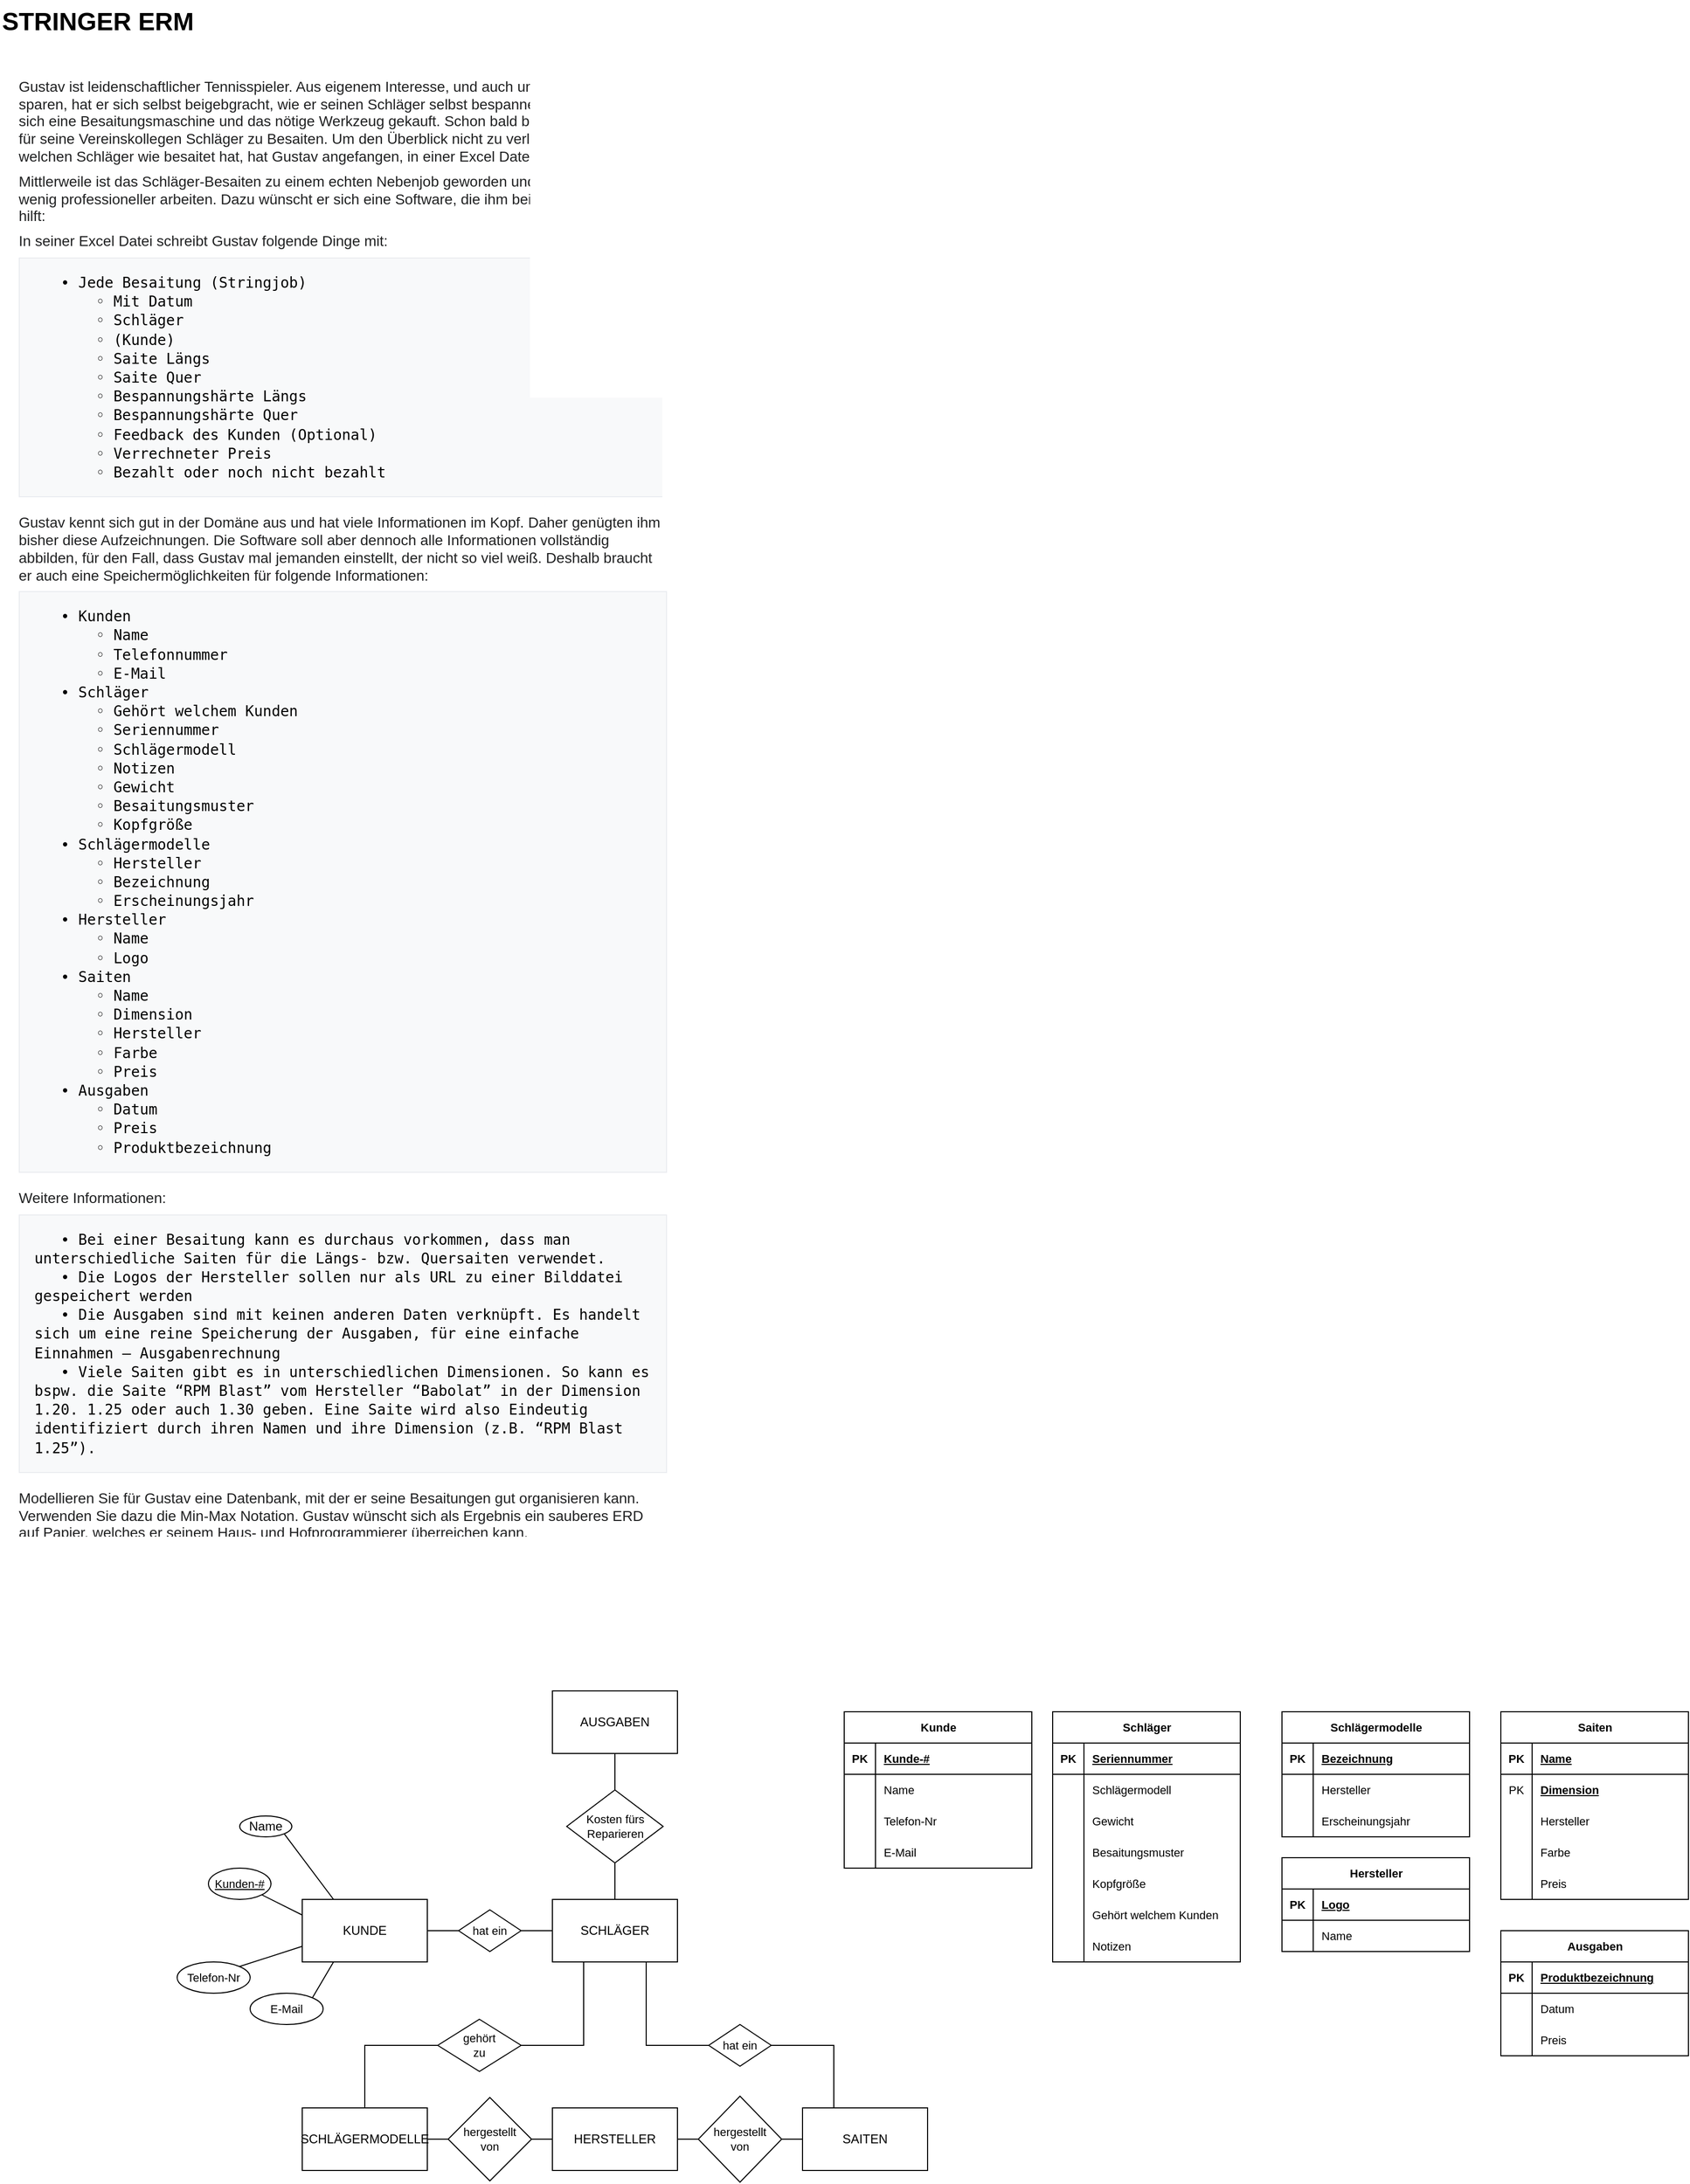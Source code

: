<mxfile version="24.7.7">
  <diagram name="Seite-1" id="ijZx68QLBWRRkLDmMVue">
    <mxGraphModel dx="3857" dy="2367" grid="1" gridSize="10" guides="1" tooltips="1" connect="1" arrows="1" fold="1" page="1" pageScale="1" pageWidth="1654" pageHeight="1169" math="0" shadow="0">
      <root>
        <mxCell id="0" />
        <mxCell id="1" parent="0" />
        <mxCell id="lBwvXXVm8K2uGfDEL1Nn-1" value="&lt;h1 style=&quot;margin-top: 0px;&quot;&gt;STRINGER ERM&lt;/h1&gt;&lt;div style=&quot;box-sizing: border-box; position: relative; flex: 1 1 auto; padding: 1rem; color: rgb(33, 37, 41); font-family: Nunito, sans-serif; font-size: 14.4px;&quot; class=&quot;modal-body&quot;&gt;&lt;div style=&quot;box-sizing: border-box; margin-bottom: 0px;&quot; class=&quot;card-text&quot;&gt;&lt;p style=&quot;box-sizing: border-box; margin: 0.5em 0px; color: rgb(32, 33, 34); font-family: sans-serif; font-size: 14px;&quot;&gt;Gustav ist leidenschaftlicher Tennisspieler. Aus eigenem Interesse, und auch um ein wenig Geld zu sparen, hat er sich selbst beigebgracht, wie er seinen Schläger selbst bespannen kann. Dazu hat er sich eine Besaitungsmaschine und das nötige Werkzeug gekauft. Schon bald begann Gustav auch für seine Vereinskollegen Schläger zu Besaiten. Um den Überblick nicht zu verlieren, wem er welchen Schläger wie besaitet hat, hat Gustav angefangen, in einer Excel Datei mitzuschreiben.&lt;/p&gt;&lt;p style=&quot;box-sizing: border-box; margin: 0.5em 0px; color: rgb(32, 33, 34); font-family: sans-serif; font-size: 14px;&quot;&gt;Mittlerweile ist das Schläger-Besaiten zu einem echten Nebenjob geworden und Gustav möchte ein wenig professioneller arbeiten. Dazu wünscht er sich eine Software, die ihm bei der Organisation hilft:&lt;/p&gt;&lt;p style=&quot;box-sizing: border-box; margin: 0.5em 0px; color: rgb(32, 33, 34); font-family: sans-serif; font-size: 14px;&quot;&gt;In seiner Excel Datei schreibt Gustav folgende Dinge mit:&lt;/p&gt;&lt;pre style=&quot;box-sizing: border-box; font-family: monospace, monospace; font-size: 14px; direction: ltr; unicode-bidi: bidi-override; margin-top: 0px; margin-bottom: 1rem; overflow: hidden auto; line-height: 1.3; background-color: rgb(248, 249, 250); color: rgb(0, 0, 0); border: 1px solid rgb(234, 236, 240); padding: 1em; text-wrap: wrap; overflow-wrap: break-word;&quot;&gt;   • Jede Besaitung (Stringjob)&lt;br&gt;       ◦ Mit Datum&lt;br&gt;       ◦ Schläger&lt;br&gt;       ◦ (Kunde)&lt;br&gt;       ◦ Saite Längs&lt;br&gt;       ◦ Saite Quer&lt;br&gt;       ◦ Bespannungshärte Längs&lt;br&gt;       ◦ Bespannungshärte Quer&lt;br&gt;       ◦ Feedback des Kunden (Optional)&lt;br&gt;       ◦ Verrechneter Preis&lt;br&gt;       ◦ Bezahlt oder noch nicht bezahlt&lt;br&gt;&lt;/pre&gt;&lt;p style=&quot;box-sizing: border-box; margin: 0.5em 0px; color: rgb(32, 33, 34); font-family: sans-serif; font-size: 14px;&quot;&gt;Gustav kennt sich gut in der Domäne aus und hat viele Informationen im Kopf. Daher genügten ihm bisher diese Aufzeichnungen. Die Software soll aber dennoch alle Informationen vollständig abbilden, für den Fall, dass Gustav mal jemanden einstellt, der nicht so viel weiß. Deshalb braucht er auch eine Speichermöglichkeiten für folgende Informationen:&lt;/p&gt;&lt;pre style=&quot;box-sizing: border-box; font-family: monospace, monospace; font-size: 14px; direction: ltr; unicode-bidi: bidi-override; margin-top: 0px; margin-bottom: 1rem; overflow: hidden auto; line-height: 1.3; background-color: rgb(248, 249, 250); color: rgb(0, 0, 0); border: 1px solid rgb(234, 236, 240); padding: 1em; text-wrap: wrap; overflow-wrap: break-word;&quot;&gt;   • Kunden&lt;br&gt;       ◦ Name&lt;br&gt;       ◦ Telefonnummer&lt;br&gt;       ◦ E-Mail&lt;br&gt;   • Schläger&lt;br&gt;       ◦ Gehört welchem Kunden&lt;br&gt;       ◦ Seriennummer&lt;br&gt;       ◦ Schlägermodell&lt;br&gt;       ◦ Notizen&lt;br&gt;       ◦ Gewicht&lt;br&gt;       ◦ Besaitungsmuster&lt;br&gt;       ◦ Kopfgröße&lt;br&gt;   • Schlägermodelle&lt;br&gt;       ◦ Hersteller&lt;br&gt;       ◦ Bezeichnung&lt;br&gt;       ◦ Erscheinungsjahr&lt;br&gt;   • Hersteller&lt;br&gt;       ◦ Name&lt;br&gt;       ◦ Logo&lt;br&gt;   • Saiten&lt;br&gt;       ◦ Name&lt;br&gt;       ◦ Dimension&lt;br&gt;       ◦ Hersteller&lt;br&gt;       ◦ Farbe&lt;br&gt;       ◦ Preis&lt;br&gt;   • Ausgaben&lt;br&gt;       ◦ Datum&lt;br&gt;       ◦ Preis&lt;br&gt;       ◦ Produktbezeichnung&lt;br&gt;&lt;/pre&gt;&lt;p style=&quot;box-sizing: border-box; margin: 0.5em 0px; color: rgb(32, 33, 34); font-family: sans-serif; font-size: 14px;&quot;&gt;Weitere Informationen:&lt;/p&gt;&lt;pre style=&quot;box-sizing: border-box; font-family: monospace, monospace; font-size: 14px; direction: ltr; unicode-bidi: bidi-override; margin-top: 0px; margin-bottom: 1rem; overflow: hidden auto; line-height: 1.3; background-color: rgb(248, 249, 250); color: rgb(0, 0, 0); border: 1px solid rgb(234, 236, 240); padding: 1em; text-wrap: wrap; overflow-wrap: break-word;&quot;&gt;   • Bei einer Besaitung kann es durchaus vorkommen, dass man unterschiedliche Saiten für die Längs- bzw. Quersaiten verwendet. &lt;br&gt;   • Die Logos der Hersteller sollen nur als URL zu einer Bilddatei gespeichert werden&lt;br&gt;   • Die Ausgaben sind mit keinen anderen Daten verknüpft. Es handelt sich um eine reine Speicherung der Ausgaben, für eine einfache Einnahmen – Ausgabenrechnung&lt;br&gt;   • Viele Saiten gibt es in unterschiedlichen Dimensionen. So kann es bspw. die Saite “RPM Blast” vom Hersteller “Babolat” in der Dimension 1.20. 1.25 oder auch 1.30 geben. Eine Saite wird also Eindeutig identifiziert durch ihren Namen und ihre Dimension (z.B. “RPM Blast 1.25”).&lt;br&gt;&lt;/pre&gt;&lt;p style=&quot;box-sizing: border-box; margin: 0.5em 0px; color: rgb(32, 33, 34); font-family: sans-serif; font-size: 14px;&quot;&gt;Modellieren Sie für Gustav eine Datenbank, mit der er seine Besaitungen gut organisieren kann. Verwenden Sie dazu die Min-Max Notation. Gustav wünscht sich als Ergebnis ein sauberes ERD auf Papier, welches er seinem Haus- und Hofprogrammierer überreichen kann.&lt;/p&gt;&lt;/div&gt;&lt;/div&gt;" style="text;html=1;whiteSpace=wrap;overflow=hidden;rounded=0;" vertex="1" parent="1">
          <mxGeometry x="-1650" y="-302" width="656" height="1471" as="geometry" />
        </mxCell>
        <mxCell id="lBwvXXVm8K2uGfDEL1Nn-17" style="edgeStyle=none;shape=connector;rounded=0;orthogonalLoop=1;jettySize=auto;html=1;exitX=1;exitY=0.5;exitDx=0;exitDy=0;entryX=0;entryY=0.5;entryDx=0;entryDy=0;strokeColor=default;align=center;verticalAlign=middle;fontFamily=Helvetica;fontSize=11;fontColor=default;labelBackgroundColor=default;endArrow=none;" edge="1" parent="1" source="lBwvXXVm8K2uGfDEL1Nn-2" target="lBwvXXVm8K2uGfDEL1Nn-16">
          <mxGeometry relative="1" as="geometry">
            <mxPoint x="-1230" y="1550" as="targetPoint" />
          </mxGeometry>
        </mxCell>
        <mxCell id="lBwvXXVm8K2uGfDEL1Nn-2" value="KUNDE" style="rounded=0;whiteSpace=wrap;html=1;" vertex="1" parent="1">
          <mxGeometry x="-1360" y="1520" width="120" height="60" as="geometry" />
        </mxCell>
        <mxCell id="lBwvXXVm8K2uGfDEL1Nn-29" style="edgeStyle=none;shape=connector;rounded=0;orthogonalLoop=1;jettySize=auto;html=1;exitX=0.75;exitY=1;exitDx=0;exitDy=0;entryX=0;entryY=0.5;entryDx=0;entryDy=0;strokeColor=default;align=center;verticalAlign=middle;fontFamily=Helvetica;fontSize=11;fontColor=default;labelBackgroundColor=default;endArrow=none;" edge="1" parent="1" source="lBwvXXVm8K2uGfDEL1Nn-3" target="lBwvXXVm8K2uGfDEL1Nn-28">
          <mxGeometry relative="1" as="geometry">
            <Array as="points">
              <mxPoint x="-1030" y="1660" />
            </Array>
          </mxGeometry>
        </mxCell>
        <mxCell id="lBwvXXVm8K2uGfDEL1Nn-3" value="SCHLÄGER" style="rounded=0;whiteSpace=wrap;html=1;" vertex="1" parent="1">
          <mxGeometry x="-1120" y="1520" width="120" height="60" as="geometry" />
        </mxCell>
        <mxCell id="lBwvXXVm8K2uGfDEL1Nn-4" value="SCHLÄGERMODELLE" style="rounded=0;whiteSpace=wrap;html=1;" vertex="1" parent="1">
          <mxGeometry x="-1360" y="1720" width="120" height="60" as="geometry" />
        </mxCell>
        <mxCell id="lBwvXXVm8K2uGfDEL1Nn-5" value="HERSTELLER" style="rounded=0;whiteSpace=wrap;html=1;" vertex="1" parent="1">
          <mxGeometry x="-1120" y="1720" width="120" height="60" as="geometry" />
        </mxCell>
        <mxCell id="lBwvXXVm8K2uGfDEL1Nn-6" value="SAITEN" style="rounded=0;whiteSpace=wrap;html=1;" vertex="1" parent="1">
          <mxGeometry x="-880" y="1720" width="120" height="60" as="geometry" />
        </mxCell>
        <mxCell id="lBwvXXVm8K2uGfDEL1Nn-7" value="AUSGABEN" style="rounded=0;whiteSpace=wrap;html=1;" vertex="1" parent="1">
          <mxGeometry x="-1120" y="1320" width="120" height="60" as="geometry" />
        </mxCell>
        <mxCell id="lBwvXXVm8K2uGfDEL1Nn-8" value="Name" style="ellipse;whiteSpace=wrap;html=1;" vertex="1" parent="1">
          <mxGeometry x="-1420" y="1440" width="50" height="20" as="geometry" />
        </mxCell>
        <mxCell id="lBwvXXVm8K2uGfDEL1Nn-9" value="" style="endArrow=none;html=1;rounded=0;entryX=1;entryY=1;entryDx=0;entryDy=0;exitX=0.25;exitY=0;exitDx=0;exitDy=0;" edge="1" parent="1" source="lBwvXXVm8K2uGfDEL1Nn-2" target="lBwvXXVm8K2uGfDEL1Nn-8">
          <mxGeometry width="50" height="50" relative="1" as="geometry">
            <mxPoint x="-1490" y="1590" as="sourcePoint" />
            <mxPoint x="-1440" y="1540" as="targetPoint" />
          </mxGeometry>
        </mxCell>
        <mxCell id="lBwvXXVm8K2uGfDEL1Nn-11" style="edgeStyle=none;shape=connector;rounded=0;orthogonalLoop=1;jettySize=auto;html=1;exitX=1;exitY=1;exitDx=0;exitDy=0;entryX=0;entryY=0.25;entryDx=0;entryDy=0;strokeColor=default;align=center;verticalAlign=middle;fontFamily=Helvetica;fontSize=11;fontColor=default;labelBackgroundColor=default;endArrow=none;" edge="1" parent="1" source="lBwvXXVm8K2uGfDEL1Nn-10" target="lBwvXXVm8K2uGfDEL1Nn-2">
          <mxGeometry relative="1" as="geometry" />
        </mxCell>
        <mxCell id="lBwvXXVm8K2uGfDEL1Nn-10" value="&lt;u&gt;Kunden-#&lt;/u&gt;" style="ellipse;whiteSpace=wrap;html=1;fontFamily=Helvetica;fontSize=11;fontColor=default;labelBackgroundColor=default;" vertex="1" parent="1">
          <mxGeometry x="-1450" y="1490" width="60" height="30" as="geometry" />
        </mxCell>
        <mxCell id="lBwvXXVm8K2uGfDEL1Nn-13" style="edgeStyle=none;shape=connector;rounded=0;orthogonalLoop=1;jettySize=auto;html=1;exitX=1;exitY=0;exitDx=0;exitDy=0;entryX=0;entryY=0.75;entryDx=0;entryDy=0;strokeColor=default;align=center;verticalAlign=middle;fontFamily=Helvetica;fontSize=11;fontColor=default;labelBackgroundColor=default;endArrow=none;" edge="1" parent="1" source="lBwvXXVm8K2uGfDEL1Nn-12" target="lBwvXXVm8K2uGfDEL1Nn-2">
          <mxGeometry relative="1" as="geometry" />
        </mxCell>
        <mxCell id="lBwvXXVm8K2uGfDEL1Nn-12" value="Telefon-Nr" style="ellipse;whiteSpace=wrap;html=1;strokeColor=default;align=center;verticalAlign=middle;fontFamily=Helvetica;fontSize=11;fontColor=default;labelBackgroundColor=default;fillColor=default;" vertex="1" parent="1">
          <mxGeometry x="-1480" y="1580" width="70" height="30" as="geometry" />
        </mxCell>
        <mxCell id="lBwvXXVm8K2uGfDEL1Nn-15" style="edgeStyle=none;shape=connector;rounded=0;orthogonalLoop=1;jettySize=auto;html=1;exitX=1;exitY=0;exitDx=0;exitDy=0;entryX=0.25;entryY=1;entryDx=0;entryDy=0;strokeColor=default;align=center;verticalAlign=middle;fontFamily=Helvetica;fontSize=11;fontColor=default;labelBackgroundColor=default;endArrow=none;" edge="1" parent="1" source="lBwvXXVm8K2uGfDEL1Nn-14" target="lBwvXXVm8K2uGfDEL1Nn-2">
          <mxGeometry relative="1" as="geometry" />
        </mxCell>
        <mxCell id="lBwvXXVm8K2uGfDEL1Nn-14" value="E-Mail" style="ellipse;whiteSpace=wrap;html=1;strokeColor=default;align=center;verticalAlign=middle;fontFamily=Helvetica;fontSize=11;fontColor=default;labelBackgroundColor=default;fillColor=default;" vertex="1" parent="1">
          <mxGeometry x="-1410" y="1610" width="70" height="30" as="geometry" />
        </mxCell>
        <mxCell id="lBwvXXVm8K2uGfDEL1Nn-18" style="edgeStyle=none;shape=connector;rounded=0;orthogonalLoop=1;jettySize=auto;html=1;exitX=1;exitY=0.5;exitDx=0;exitDy=0;entryX=0;entryY=0.5;entryDx=0;entryDy=0;strokeColor=default;align=center;verticalAlign=middle;fontFamily=Helvetica;fontSize=11;fontColor=default;labelBackgroundColor=default;endArrow=none;" edge="1" parent="1" source="lBwvXXVm8K2uGfDEL1Nn-16" target="lBwvXXVm8K2uGfDEL1Nn-3">
          <mxGeometry relative="1" as="geometry">
            <mxPoint x="-1140" y="1550" as="targetPoint" />
          </mxGeometry>
        </mxCell>
        <mxCell id="lBwvXXVm8K2uGfDEL1Nn-16" value="hat ein" style="rhombus;whiteSpace=wrap;html=1;strokeColor=default;align=center;verticalAlign=middle;fontFamily=Helvetica;fontSize=11;fontColor=default;labelBackgroundColor=default;fillColor=default;" vertex="1" parent="1">
          <mxGeometry x="-1210" y="1530" width="60" height="40" as="geometry" />
        </mxCell>
        <mxCell id="lBwvXXVm8K2uGfDEL1Nn-20" style="edgeStyle=none;shape=connector;rounded=0;orthogonalLoop=1;jettySize=auto;html=1;exitX=0;exitY=0.5;exitDx=0;exitDy=0;entryX=0.5;entryY=0;entryDx=0;entryDy=0;strokeColor=default;align=center;verticalAlign=middle;fontFamily=Helvetica;fontSize=11;fontColor=default;labelBackgroundColor=default;endArrow=none;" edge="1" parent="1" source="lBwvXXVm8K2uGfDEL1Nn-19" target="lBwvXXVm8K2uGfDEL1Nn-4">
          <mxGeometry relative="1" as="geometry">
            <mxPoint x="-1230" y="1680" as="sourcePoint" />
            <Array as="points">
              <mxPoint x="-1300" y="1660" />
            </Array>
          </mxGeometry>
        </mxCell>
        <mxCell id="lBwvXXVm8K2uGfDEL1Nn-27" style="edgeStyle=none;shape=connector;rounded=0;orthogonalLoop=1;jettySize=auto;html=1;exitX=1;exitY=0.5;exitDx=0;exitDy=0;entryX=0.25;entryY=1;entryDx=0;entryDy=0;strokeColor=default;align=center;verticalAlign=middle;fontFamily=Helvetica;fontSize=11;fontColor=default;labelBackgroundColor=default;endArrow=none;" edge="1" parent="1" source="lBwvXXVm8K2uGfDEL1Nn-19" target="lBwvXXVm8K2uGfDEL1Nn-3">
          <mxGeometry relative="1" as="geometry">
            <mxPoint x="-1110" y="1580" as="targetPoint" />
            <Array as="points">
              <mxPoint x="-1090" y="1660" />
            </Array>
          </mxGeometry>
        </mxCell>
        <mxCell id="lBwvXXVm8K2uGfDEL1Nn-19" value="gehört&lt;br&gt;zu" style="rhombus;whiteSpace=wrap;html=1;strokeColor=default;align=center;verticalAlign=middle;fontFamily=Helvetica;fontSize=11;fontColor=default;labelBackgroundColor=default;fillColor=default;" vertex="1" parent="1">
          <mxGeometry x="-1230" y="1635" width="80" height="50" as="geometry" />
        </mxCell>
        <mxCell id="lBwvXXVm8K2uGfDEL1Nn-22" style="edgeStyle=none;shape=connector;rounded=0;orthogonalLoop=1;jettySize=auto;html=1;exitX=1;exitY=0.5;exitDx=0;exitDy=0;entryX=0;entryY=0.5;entryDx=0;entryDy=0;strokeColor=default;align=center;verticalAlign=middle;fontFamily=Helvetica;fontSize=11;fontColor=default;labelBackgroundColor=default;endArrow=none;" edge="1" parent="1" source="lBwvXXVm8K2uGfDEL1Nn-21">
          <mxGeometry relative="1" as="geometry">
            <mxPoint x="-1140" y="1750" as="targetPoint" />
          </mxGeometry>
        </mxCell>
        <mxCell id="lBwvXXVm8K2uGfDEL1Nn-23" style="edgeStyle=none;shape=connector;rounded=0;orthogonalLoop=1;jettySize=auto;html=1;exitX=0;exitY=0.5;exitDx=0;exitDy=0;entryX=1;entryY=0.5;entryDx=0;entryDy=0;strokeColor=default;align=center;verticalAlign=middle;fontFamily=Helvetica;fontSize=11;fontColor=default;labelBackgroundColor=default;endArrow=none;" edge="1" parent="1" target="lBwvXXVm8K2uGfDEL1Nn-4">
          <mxGeometry relative="1" as="geometry">
            <mxPoint x="-1230" y="1750" as="sourcePoint" />
          </mxGeometry>
        </mxCell>
        <mxCell id="lBwvXXVm8K2uGfDEL1Nn-136" value="" style="edgeStyle=none;shape=connector;rounded=0;orthogonalLoop=1;jettySize=auto;html=1;strokeColor=default;align=center;verticalAlign=middle;fontFamily=Helvetica;fontSize=11;fontColor=default;labelBackgroundColor=default;endArrow=none;" edge="1" parent="1" source="lBwvXXVm8K2uGfDEL1Nn-21" target="lBwvXXVm8K2uGfDEL1Nn-4">
          <mxGeometry relative="1" as="geometry" />
        </mxCell>
        <mxCell id="lBwvXXVm8K2uGfDEL1Nn-137" value="" style="edgeStyle=none;shape=connector;rounded=0;orthogonalLoop=1;jettySize=auto;html=1;strokeColor=default;align=center;verticalAlign=middle;fontFamily=Helvetica;fontSize=11;fontColor=default;labelBackgroundColor=default;endArrow=none;" edge="1" parent="1" source="lBwvXXVm8K2uGfDEL1Nn-21" target="lBwvXXVm8K2uGfDEL1Nn-5">
          <mxGeometry relative="1" as="geometry" />
        </mxCell>
        <mxCell id="lBwvXXVm8K2uGfDEL1Nn-21" value="hergestellt&lt;br&gt;von" style="rhombus;whiteSpace=wrap;html=1;strokeColor=default;align=center;verticalAlign=middle;fontFamily=Helvetica;fontSize=11;fontColor=default;labelBackgroundColor=default;fillColor=default;" vertex="1" parent="1">
          <mxGeometry x="-1220" y="1710" width="80" height="80" as="geometry" />
        </mxCell>
        <mxCell id="lBwvXXVm8K2uGfDEL1Nn-25" style="edgeStyle=none;shape=connector;rounded=0;orthogonalLoop=1;jettySize=auto;html=1;exitX=1;exitY=0.5;exitDx=0;exitDy=0;entryX=0;entryY=0.5;entryDx=0;entryDy=0;strokeColor=default;align=center;verticalAlign=middle;fontFamily=Helvetica;fontSize=11;fontColor=default;labelBackgroundColor=default;endArrow=none;" edge="1" parent="1" source="lBwvXXVm8K2uGfDEL1Nn-24" target="lBwvXXVm8K2uGfDEL1Nn-6">
          <mxGeometry relative="1" as="geometry" />
        </mxCell>
        <mxCell id="lBwvXXVm8K2uGfDEL1Nn-26" style="edgeStyle=none;shape=connector;rounded=0;orthogonalLoop=1;jettySize=auto;html=1;exitX=0;exitY=0.5;exitDx=0;exitDy=0;entryX=1;entryY=0.5;entryDx=0;entryDy=0;strokeColor=default;align=center;verticalAlign=middle;fontFamily=Helvetica;fontSize=11;fontColor=default;labelBackgroundColor=default;endArrow=none;" edge="1" parent="1" source="lBwvXXVm8K2uGfDEL1Nn-24" target="lBwvXXVm8K2uGfDEL1Nn-5">
          <mxGeometry relative="1" as="geometry" />
        </mxCell>
        <mxCell id="lBwvXXVm8K2uGfDEL1Nn-24" value="hergestellt&lt;br&gt;von" style="rhombus;whiteSpace=wrap;html=1;strokeColor=default;align=center;verticalAlign=middle;fontFamily=Helvetica;fontSize=11;fontColor=default;labelBackgroundColor=default;fillColor=default;" vertex="1" parent="1">
          <mxGeometry x="-980" y="1708.75" width="80" height="82.5" as="geometry" />
        </mxCell>
        <mxCell id="lBwvXXVm8K2uGfDEL1Nn-30" style="edgeStyle=none;shape=connector;rounded=0;orthogonalLoop=1;jettySize=auto;html=1;exitX=1;exitY=0.5;exitDx=0;exitDy=0;entryX=0.25;entryY=0;entryDx=0;entryDy=0;strokeColor=default;align=center;verticalAlign=middle;fontFamily=Helvetica;fontSize=11;fontColor=default;labelBackgroundColor=default;endArrow=none;" edge="1" parent="1" source="lBwvXXVm8K2uGfDEL1Nn-28" target="lBwvXXVm8K2uGfDEL1Nn-6">
          <mxGeometry relative="1" as="geometry">
            <Array as="points">
              <mxPoint x="-850" y="1660" />
            </Array>
          </mxGeometry>
        </mxCell>
        <mxCell id="lBwvXXVm8K2uGfDEL1Nn-28" value="hat ein" style="rhombus;whiteSpace=wrap;html=1;strokeColor=default;align=center;verticalAlign=middle;fontFamily=Helvetica;fontSize=11;fontColor=default;labelBackgroundColor=default;fillColor=default;" vertex="1" parent="1">
          <mxGeometry x="-970" y="1640" width="60" height="40" as="geometry" />
        </mxCell>
        <mxCell id="lBwvXXVm8K2uGfDEL1Nn-32" style="edgeStyle=none;shape=connector;rounded=0;orthogonalLoop=1;jettySize=auto;html=1;exitX=0.5;exitY=0;exitDx=0;exitDy=0;entryX=0.5;entryY=1;entryDx=0;entryDy=0;strokeColor=default;align=center;verticalAlign=middle;fontFamily=Helvetica;fontSize=11;fontColor=default;labelBackgroundColor=default;endArrow=none;" edge="1" parent="1" source="lBwvXXVm8K2uGfDEL1Nn-31" target="lBwvXXVm8K2uGfDEL1Nn-7">
          <mxGeometry relative="1" as="geometry" />
        </mxCell>
        <mxCell id="lBwvXXVm8K2uGfDEL1Nn-33" style="edgeStyle=none;shape=connector;rounded=0;orthogonalLoop=1;jettySize=auto;html=1;exitX=0.5;exitY=1;exitDx=0;exitDy=0;entryX=0.5;entryY=0;entryDx=0;entryDy=0;strokeColor=default;align=center;verticalAlign=middle;fontFamily=Helvetica;fontSize=11;fontColor=default;labelBackgroundColor=default;endArrow=none;" edge="1" parent="1" source="lBwvXXVm8K2uGfDEL1Nn-31" target="lBwvXXVm8K2uGfDEL1Nn-3">
          <mxGeometry relative="1" as="geometry" />
        </mxCell>
        <mxCell id="lBwvXXVm8K2uGfDEL1Nn-31" value="Kosten fürs&lt;br&gt;Reparieren" style="rhombus;whiteSpace=wrap;html=1;strokeColor=default;align=center;verticalAlign=middle;fontFamily=Helvetica;fontSize=11;fontColor=default;labelBackgroundColor=default;fillColor=default;" vertex="1" parent="1">
          <mxGeometry x="-1106.25" y="1415" width="92.5" height="70" as="geometry" />
        </mxCell>
        <mxCell id="lBwvXXVm8K2uGfDEL1Nn-34" value="Kunde" style="shape=table;startSize=30;container=1;collapsible=1;childLayout=tableLayout;fixedRows=1;rowLines=0;fontStyle=1;align=center;resizeLast=1;html=1;strokeColor=default;verticalAlign=middle;fontFamily=Helvetica;fontSize=11;fontColor=default;labelBackgroundColor=default;fillColor=default;" vertex="1" parent="1">
          <mxGeometry x="-840" y="1340" width="180" height="150" as="geometry" />
        </mxCell>
        <mxCell id="lBwvXXVm8K2uGfDEL1Nn-35" value="" style="shape=tableRow;horizontal=0;startSize=0;swimlaneHead=0;swimlaneBody=0;fillColor=none;collapsible=0;dropTarget=0;points=[[0,0.5],[1,0.5]];portConstraint=eastwest;top=0;left=0;right=0;bottom=1;strokeColor=default;align=center;verticalAlign=middle;fontFamily=Helvetica;fontSize=11;fontColor=default;labelBackgroundColor=default;" vertex="1" parent="lBwvXXVm8K2uGfDEL1Nn-34">
          <mxGeometry y="30" width="180" height="30" as="geometry" />
        </mxCell>
        <mxCell id="lBwvXXVm8K2uGfDEL1Nn-36" value="PK" style="shape=partialRectangle;connectable=0;fillColor=none;top=0;left=0;bottom=0;right=0;fontStyle=1;overflow=hidden;whiteSpace=wrap;html=1;strokeColor=default;align=center;verticalAlign=middle;fontFamily=Helvetica;fontSize=11;fontColor=default;labelBackgroundColor=default;" vertex="1" parent="lBwvXXVm8K2uGfDEL1Nn-35">
          <mxGeometry width="30" height="30" as="geometry">
            <mxRectangle width="30" height="30" as="alternateBounds" />
          </mxGeometry>
        </mxCell>
        <mxCell id="lBwvXXVm8K2uGfDEL1Nn-37" value="Kunde-#" style="shape=partialRectangle;connectable=0;fillColor=none;top=0;left=0;bottom=0;right=0;align=left;spacingLeft=6;fontStyle=5;overflow=hidden;whiteSpace=wrap;html=1;strokeColor=default;verticalAlign=middle;fontFamily=Helvetica;fontSize=11;fontColor=default;labelBackgroundColor=default;" vertex="1" parent="lBwvXXVm8K2uGfDEL1Nn-35">
          <mxGeometry x="30" width="150" height="30" as="geometry">
            <mxRectangle width="150" height="30" as="alternateBounds" />
          </mxGeometry>
        </mxCell>
        <mxCell id="lBwvXXVm8K2uGfDEL1Nn-38" value="" style="shape=tableRow;horizontal=0;startSize=0;swimlaneHead=0;swimlaneBody=0;fillColor=none;collapsible=0;dropTarget=0;points=[[0,0.5],[1,0.5]];portConstraint=eastwest;top=0;left=0;right=0;bottom=0;strokeColor=default;align=center;verticalAlign=middle;fontFamily=Helvetica;fontSize=11;fontColor=default;labelBackgroundColor=default;" vertex="1" parent="lBwvXXVm8K2uGfDEL1Nn-34">
          <mxGeometry y="60" width="180" height="30" as="geometry" />
        </mxCell>
        <mxCell id="lBwvXXVm8K2uGfDEL1Nn-39" value="" style="shape=partialRectangle;connectable=0;fillColor=none;top=0;left=0;bottom=0;right=0;editable=1;overflow=hidden;whiteSpace=wrap;html=1;strokeColor=default;align=center;verticalAlign=middle;fontFamily=Helvetica;fontSize=11;fontColor=default;labelBackgroundColor=default;" vertex="1" parent="lBwvXXVm8K2uGfDEL1Nn-38">
          <mxGeometry width="30" height="30" as="geometry">
            <mxRectangle width="30" height="30" as="alternateBounds" />
          </mxGeometry>
        </mxCell>
        <mxCell id="lBwvXXVm8K2uGfDEL1Nn-40" value="Name" style="shape=partialRectangle;connectable=0;fillColor=none;top=0;left=0;bottom=0;right=0;align=left;spacingLeft=6;overflow=hidden;whiteSpace=wrap;html=1;strokeColor=default;verticalAlign=middle;fontFamily=Helvetica;fontSize=11;fontColor=default;labelBackgroundColor=default;" vertex="1" parent="lBwvXXVm8K2uGfDEL1Nn-38">
          <mxGeometry x="30" width="150" height="30" as="geometry">
            <mxRectangle width="150" height="30" as="alternateBounds" />
          </mxGeometry>
        </mxCell>
        <mxCell id="lBwvXXVm8K2uGfDEL1Nn-41" value="" style="shape=tableRow;horizontal=0;startSize=0;swimlaneHead=0;swimlaneBody=0;fillColor=none;collapsible=0;dropTarget=0;points=[[0,0.5],[1,0.5]];portConstraint=eastwest;top=0;left=0;right=0;bottom=0;strokeColor=default;align=center;verticalAlign=middle;fontFamily=Helvetica;fontSize=11;fontColor=default;labelBackgroundColor=default;" vertex="1" parent="lBwvXXVm8K2uGfDEL1Nn-34">
          <mxGeometry y="90" width="180" height="30" as="geometry" />
        </mxCell>
        <mxCell id="lBwvXXVm8K2uGfDEL1Nn-42" value="" style="shape=partialRectangle;connectable=0;fillColor=none;top=0;left=0;bottom=0;right=0;editable=1;overflow=hidden;whiteSpace=wrap;html=1;strokeColor=default;align=center;verticalAlign=middle;fontFamily=Helvetica;fontSize=11;fontColor=default;labelBackgroundColor=default;" vertex="1" parent="lBwvXXVm8K2uGfDEL1Nn-41">
          <mxGeometry width="30" height="30" as="geometry">
            <mxRectangle width="30" height="30" as="alternateBounds" />
          </mxGeometry>
        </mxCell>
        <mxCell id="lBwvXXVm8K2uGfDEL1Nn-43" value="Telefon-Nr" style="shape=partialRectangle;connectable=0;fillColor=none;top=0;left=0;bottom=0;right=0;align=left;spacingLeft=6;overflow=hidden;whiteSpace=wrap;html=1;strokeColor=default;verticalAlign=middle;fontFamily=Helvetica;fontSize=11;fontColor=default;labelBackgroundColor=default;" vertex="1" parent="lBwvXXVm8K2uGfDEL1Nn-41">
          <mxGeometry x="30" width="150" height="30" as="geometry">
            <mxRectangle width="150" height="30" as="alternateBounds" />
          </mxGeometry>
        </mxCell>
        <mxCell id="lBwvXXVm8K2uGfDEL1Nn-44" value="" style="shape=tableRow;horizontal=0;startSize=0;swimlaneHead=0;swimlaneBody=0;fillColor=none;collapsible=0;dropTarget=0;points=[[0,0.5],[1,0.5]];portConstraint=eastwest;top=0;left=0;right=0;bottom=0;strokeColor=default;align=center;verticalAlign=middle;fontFamily=Helvetica;fontSize=11;fontColor=default;labelBackgroundColor=default;" vertex="1" parent="lBwvXXVm8K2uGfDEL1Nn-34">
          <mxGeometry y="120" width="180" height="30" as="geometry" />
        </mxCell>
        <mxCell id="lBwvXXVm8K2uGfDEL1Nn-45" value="" style="shape=partialRectangle;connectable=0;fillColor=none;top=0;left=0;bottom=0;right=0;editable=1;overflow=hidden;whiteSpace=wrap;html=1;strokeColor=default;align=center;verticalAlign=middle;fontFamily=Helvetica;fontSize=11;fontColor=default;labelBackgroundColor=default;" vertex="1" parent="lBwvXXVm8K2uGfDEL1Nn-44">
          <mxGeometry width="30" height="30" as="geometry">
            <mxRectangle width="30" height="30" as="alternateBounds" />
          </mxGeometry>
        </mxCell>
        <mxCell id="lBwvXXVm8K2uGfDEL1Nn-46" value="E-Mail" style="shape=partialRectangle;connectable=0;fillColor=none;top=0;left=0;bottom=0;right=0;align=left;spacingLeft=6;overflow=hidden;whiteSpace=wrap;html=1;strokeColor=default;verticalAlign=middle;fontFamily=Helvetica;fontSize=11;fontColor=default;labelBackgroundColor=default;" vertex="1" parent="lBwvXXVm8K2uGfDEL1Nn-44">
          <mxGeometry x="30" width="150" height="30" as="geometry">
            <mxRectangle width="150" height="30" as="alternateBounds" />
          </mxGeometry>
        </mxCell>
        <mxCell id="lBwvXXVm8K2uGfDEL1Nn-47" value="Schläger" style="shape=table;startSize=30;container=1;collapsible=1;childLayout=tableLayout;fixedRows=1;rowLines=0;fontStyle=1;align=center;resizeLast=1;html=1;strokeColor=default;verticalAlign=middle;fontFamily=Helvetica;fontSize=11;fontColor=default;labelBackgroundColor=default;fillColor=default;" vertex="1" parent="1">
          <mxGeometry x="-640" y="1340" width="180" height="240" as="geometry" />
        </mxCell>
        <mxCell id="lBwvXXVm8K2uGfDEL1Nn-48" value="" style="shape=tableRow;horizontal=0;startSize=0;swimlaneHead=0;swimlaneBody=0;fillColor=none;collapsible=0;dropTarget=0;points=[[0,0.5],[1,0.5]];portConstraint=eastwest;top=0;left=0;right=0;bottom=1;strokeColor=default;align=center;verticalAlign=middle;fontFamily=Helvetica;fontSize=11;fontColor=default;labelBackgroundColor=default;" vertex="1" parent="lBwvXXVm8K2uGfDEL1Nn-47">
          <mxGeometry y="30" width="180" height="30" as="geometry" />
        </mxCell>
        <mxCell id="lBwvXXVm8K2uGfDEL1Nn-49" value="PK" style="shape=partialRectangle;connectable=0;fillColor=none;top=0;left=0;bottom=0;right=0;fontStyle=1;overflow=hidden;whiteSpace=wrap;html=1;strokeColor=default;align=center;verticalAlign=middle;fontFamily=Helvetica;fontSize=11;fontColor=default;labelBackgroundColor=default;" vertex="1" parent="lBwvXXVm8K2uGfDEL1Nn-48">
          <mxGeometry width="30" height="30" as="geometry">
            <mxRectangle width="30" height="30" as="alternateBounds" />
          </mxGeometry>
        </mxCell>
        <mxCell id="lBwvXXVm8K2uGfDEL1Nn-50" value="Seriennummer" style="shape=partialRectangle;connectable=0;fillColor=none;top=0;left=0;bottom=0;right=0;align=left;spacingLeft=6;fontStyle=5;overflow=hidden;whiteSpace=wrap;html=1;strokeColor=default;verticalAlign=middle;fontFamily=Helvetica;fontSize=11;fontColor=default;labelBackgroundColor=default;" vertex="1" parent="lBwvXXVm8K2uGfDEL1Nn-48">
          <mxGeometry x="30" width="150" height="30" as="geometry">
            <mxRectangle width="150" height="30" as="alternateBounds" />
          </mxGeometry>
        </mxCell>
        <mxCell id="lBwvXXVm8K2uGfDEL1Nn-51" value="" style="shape=tableRow;horizontal=0;startSize=0;swimlaneHead=0;swimlaneBody=0;fillColor=none;collapsible=0;dropTarget=0;points=[[0,0.5],[1,0.5]];portConstraint=eastwest;top=0;left=0;right=0;bottom=0;strokeColor=default;align=center;verticalAlign=middle;fontFamily=Helvetica;fontSize=11;fontColor=default;labelBackgroundColor=default;" vertex="1" parent="lBwvXXVm8K2uGfDEL1Nn-47">
          <mxGeometry y="60" width="180" height="30" as="geometry" />
        </mxCell>
        <mxCell id="lBwvXXVm8K2uGfDEL1Nn-52" value="" style="shape=partialRectangle;connectable=0;fillColor=none;top=0;left=0;bottom=0;right=0;editable=1;overflow=hidden;whiteSpace=wrap;html=1;strokeColor=default;align=center;verticalAlign=middle;fontFamily=Helvetica;fontSize=11;fontColor=default;labelBackgroundColor=default;" vertex="1" parent="lBwvXXVm8K2uGfDEL1Nn-51">
          <mxGeometry width="30" height="30" as="geometry">
            <mxRectangle width="30" height="30" as="alternateBounds" />
          </mxGeometry>
        </mxCell>
        <mxCell id="lBwvXXVm8K2uGfDEL1Nn-53" value="Schlägermodell" style="shape=partialRectangle;connectable=0;fillColor=none;top=0;left=0;bottom=0;right=0;align=left;spacingLeft=6;overflow=hidden;whiteSpace=wrap;html=1;strokeColor=default;verticalAlign=middle;fontFamily=Helvetica;fontSize=11;fontColor=default;labelBackgroundColor=default;" vertex="1" parent="lBwvXXVm8K2uGfDEL1Nn-51">
          <mxGeometry x="30" width="150" height="30" as="geometry">
            <mxRectangle width="150" height="30" as="alternateBounds" />
          </mxGeometry>
        </mxCell>
        <mxCell id="lBwvXXVm8K2uGfDEL1Nn-54" value="" style="shape=tableRow;horizontal=0;startSize=0;swimlaneHead=0;swimlaneBody=0;fillColor=none;collapsible=0;dropTarget=0;points=[[0,0.5],[1,0.5]];portConstraint=eastwest;top=0;left=0;right=0;bottom=0;strokeColor=default;align=center;verticalAlign=middle;fontFamily=Helvetica;fontSize=11;fontColor=default;labelBackgroundColor=default;" vertex="1" parent="lBwvXXVm8K2uGfDEL1Nn-47">
          <mxGeometry y="90" width="180" height="30" as="geometry" />
        </mxCell>
        <mxCell id="lBwvXXVm8K2uGfDEL1Nn-55" value="" style="shape=partialRectangle;connectable=0;fillColor=none;top=0;left=0;bottom=0;right=0;editable=1;overflow=hidden;whiteSpace=wrap;html=1;strokeColor=default;align=center;verticalAlign=middle;fontFamily=Helvetica;fontSize=11;fontColor=default;labelBackgroundColor=default;" vertex="1" parent="lBwvXXVm8K2uGfDEL1Nn-54">
          <mxGeometry width="30" height="30" as="geometry">
            <mxRectangle width="30" height="30" as="alternateBounds" />
          </mxGeometry>
        </mxCell>
        <mxCell id="lBwvXXVm8K2uGfDEL1Nn-56" value="Gewicht" style="shape=partialRectangle;connectable=0;fillColor=none;top=0;left=0;bottom=0;right=0;align=left;spacingLeft=6;overflow=hidden;whiteSpace=wrap;html=1;strokeColor=default;verticalAlign=middle;fontFamily=Helvetica;fontSize=11;fontColor=default;labelBackgroundColor=default;" vertex="1" parent="lBwvXXVm8K2uGfDEL1Nn-54">
          <mxGeometry x="30" width="150" height="30" as="geometry">
            <mxRectangle width="150" height="30" as="alternateBounds" />
          </mxGeometry>
        </mxCell>
        <mxCell id="lBwvXXVm8K2uGfDEL1Nn-57" value="" style="shape=tableRow;horizontal=0;startSize=0;swimlaneHead=0;swimlaneBody=0;fillColor=none;collapsible=0;dropTarget=0;points=[[0,0.5],[1,0.5]];portConstraint=eastwest;top=0;left=0;right=0;bottom=0;strokeColor=default;align=center;verticalAlign=middle;fontFamily=Helvetica;fontSize=11;fontColor=default;labelBackgroundColor=default;" vertex="1" parent="lBwvXXVm8K2uGfDEL1Nn-47">
          <mxGeometry y="120" width="180" height="30" as="geometry" />
        </mxCell>
        <mxCell id="lBwvXXVm8K2uGfDEL1Nn-58" value="" style="shape=partialRectangle;connectable=0;fillColor=none;top=0;left=0;bottom=0;right=0;editable=1;overflow=hidden;whiteSpace=wrap;html=1;strokeColor=default;align=center;verticalAlign=middle;fontFamily=Helvetica;fontSize=11;fontColor=default;labelBackgroundColor=default;" vertex="1" parent="lBwvXXVm8K2uGfDEL1Nn-57">
          <mxGeometry width="30" height="30" as="geometry">
            <mxRectangle width="30" height="30" as="alternateBounds" />
          </mxGeometry>
        </mxCell>
        <mxCell id="lBwvXXVm8K2uGfDEL1Nn-59" value="Besaitungsmuster" style="shape=partialRectangle;connectable=0;fillColor=none;top=0;left=0;bottom=0;right=0;align=left;spacingLeft=6;overflow=hidden;whiteSpace=wrap;html=1;strokeColor=default;verticalAlign=middle;fontFamily=Helvetica;fontSize=11;fontColor=default;labelBackgroundColor=default;" vertex="1" parent="lBwvXXVm8K2uGfDEL1Nn-57">
          <mxGeometry x="30" width="150" height="30" as="geometry">
            <mxRectangle width="150" height="30" as="alternateBounds" />
          </mxGeometry>
        </mxCell>
        <mxCell id="lBwvXXVm8K2uGfDEL1Nn-60" value="" style="shape=tableRow;horizontal=0;startSize=0;swimlaneHead=0;swimlaneBody=0;fillColor=none;collapsible=0;dropTarget=0;points=[[0,0.5],[1,0.5]];portConstraint=eastwest;top=0;left=0;right=0;bottom=0;strokeColor=default;align=center;verticalAlign=middle;fontFamily=Helvetica;fontSize=11;fontColor=default;labelBackgroundColor=default;" vertex="1" parent="lBwvXXVm8K2uGfDEL1Nn-47">
          <mxGeometry y="150" width="180" height="30" as="geometry" />
        </mxCell>
        <mxCell id="lBwvXXVm8K2uGfDEL1Nn-61" value="" style="shape=partialRectangle;connectable=0;fillColor=none;top=0;left=0;bottom=0;right=0;editable=1;overflow=hidden;whiteSpace=wrap;html=1;strokeColor=default;align=center;verticalAlign=middle;fontFamily=Helvetica;fontSize=11;fontColor=default;labelBackgroundColor=default;" vertex="1" parent="lBwvXXVm8K2uGfDEL1Nn-60">
          <mxGeometry width="30" height="30" as="geometry">
            <mxRectangle width="30" height="30" as="alternateBounds" />
          </mxGeometry>
        </mxCell>
        <mxCell id="lBwvXXVm8K2uGfDEL1Nn-62" value="Kopfgröße" style="shape=partialRectangle;connectable=0;fillColor=none;top=0;left=0;bottom=0;right=0;align=left;spacingLeft=6;overflow=hidden;whiteSpace=wrap;html=1;strokeColor=default;verticalAlign=middle;fontFamily=Helvetica;fontSize=11;fontColor=default;labelBackgroundColor=default;" vertex="1" parent="lBwvXXVm8K2uGfDEL1Nn-60">
          <mxGeometry x="30" width="150" height="30" as="geometry">
            <mxRectangle width="150" height="30" as="alternateBounds" />
          </mxGeometry>
        </mxCell>
        <mxCell id="lBwvXXVm8K2uGfDEL1Nn-63" value="" style="shape=tableRow;horizontal=0;startSize=0;swimlaneHead=0;swimlaneBody=0;fillColor=none;collapsible=0;dropTarget=0;points=[[0,0.5],[1,0.5]];portConstraint=eastwest;top=0;left=0;right=0;bottom=0;strokeColor=default;align=center;verticalAlign=middle;fontFamily=Helvetica;fontSize=11;fontColor=default;labelBackgroundColor=default;" vertex="1" parent="lBwvXXVm8K2uGfDEL1Nn-47">
          <mxGeometry y="180" width="180" height="30" as="geometry" />
        </mxCell>
        <mxCell id="lBwvXXVm8K2uGfDEL1Nn-64" value="" style="shape=partialRectangle;connectable=0;fillColor=none;top=0;left=0;bottom=0;right=0;editable=1;overflow=hidden;whiteSpace=wrap;html=1;strokeColor=default;align=center;verticalAlign=middle;fontFamily=Helvetica;fontSize=11;fontColor=default;labelBackgroundColor=default;" vertex="1" parent="lBwvXXVm8K2uGfDEL1Nn-63">
          <mxGeometry width="30" height="30" as="geometry">
            <mxRectangle width="30" height="30" as="alternateBounds" />
          </mxGeometry>
        </mxCell>
        <mxCell id="lBwvXXVm8K2uGfDEL1Nn-65" value="Gehört welchem Kunden" style="shape=partialRectangle;connectable=0;fillColor=none;top=0;left=0;bottom=0;right=0;align=left;spacingLeft=6;overflow=hidden;whiteSpace=wrap;html=1;strokeColor=default;verticalAlign=middle;fontFamily=Helvetica;fontSize=11;fontColor=default;labelBackgroundColor=default;" vertex="1" parent="lBwvXXVm8K2uGfDEL1Nn-63">
          <mxGeometry x="30" width="150" height="30" as="geometry">
            <mxRectangle width="150" height="30" as="alternateBounds" />
          </mxGeometry>
        </mxCell>
        <mxCell id="lBwvXXVm8K2uGfDEL1Nn-66" value="" style="shape=tableRow;horizontal=0;startSize=0;swimlaneHead=0;swimlaneBody=0;fillColor=none;collapsible=0;dropTarget=0;points=[[0,0.5],[1,0.5]];portConstraint=eastwest;top=0;left=0;right=0;bottom=0;strokeColor=default;align=center;verticalAlign=middle;fontFamily=Helvetica;fontSize=11;fontColor=default;labelBackgroundColor=default;" vertex="1" parent="lBwvXXVm8K2uGfDEL1Nn-47">
          <mxGeometry y="210" width="180" height="30" as="geometry" />
        </mxCell>
        <mxCell id="lBwvXXVm8K2uGfDEL1Nn-67" value="" style="shape=partialRectangle;connectable=0;fillColor=none;top=0;left=0;bottom=0;right=0;editable=1;overflow=hidden;whiteSpace=wrap;html=1;strokeColor=default;align=center;verticalAlign=middle;fontFamily=Helvetica;fontSize=11;fontColor=default;labelBackgroundColor=default;" vertex="1" parent="lBwvXXVm8K2uGfDEL1Nn-66">
          <mxGeometry width="30" height="30" as="geometry">
            <mxRectangle width="30" height="30" as="alternateBounds" />
          </mxGeometry>
        </mxCell>
        <mxCell id="lBwvXXVm8K2uGfDEL1Nn-68" value="Notizen" style="shape=partialRectangle;connectable=0;fillColor=none;top=0;left=0;bottom=0;right=0;align=left;spacingLeft=6;overflow=hidden;whiteSpace=wrap;html=1;strokeColor=default;verticalAlign=middle;fontFamily=Helvetica;fontSize=11;fontColor=default;labelBackgroundColor=default;" vertex="1" parent="lBwvXXVm8K2uGfDEL1Nn-66">
          <mxGeometry x="30" width="150" height="30" as="geometry">
            <mxRectangle width="150" height="30" as="alternateBounds" />
          </mxGeometry>
        </mxCell>
        <mxCell id="lBwvXXVm8K2uGfDEL1Nn-69" value="Schlägermodelle" style="shape=table;startSize=30;container=1;collapsible=1;childLayout=tableLayout;fixedRows=1;rowLines=0;fontStyle=1;align=center;resizeLast=1;html=1;strokeColor=default;verticalAlign=middle;fontFamily=Helvetica;fontSize=11;fontColor=default;labelBackgroundColor=default;fillColor=default;" vertex="1" parent="1">
          <mxGeometry x="-420" y="1340" width="180" height="120" as="geometry" />
        </mxCell>
        <mxCell id="lBwvXXVm8K2uGfDEL1Nn-70" value="" style="shape=tableRow;horizontal=0;startSize=0;swimlaneHead=0;swimlaneBody=0;fillColor=none;collapsible=0;dropTarget=0;points=[[0,0.5],[1,0.5]];portConstraint=eastwest;top=0;left=0;right=0;bottom=1;strokeColor=default;align=center;verticalAlign=middle;fontFamily=Helvetica;fontSize=11;fontColor=default;labelBackgroundColor=default;" vertex="1" parent="lBwvXXVm8K2uGfDEL1Nn-69">
          <mxGeometry y="30" width="180" height="30" as="geometry" />
        </mxCell>
        <mxCell id="lBwvXXVm8K2uGfDEL1Nn-71" value="PK" style="shape=partialRectangle;connectable=0;fillColor=none;top=0;left=0;bottom=0;right=0;fontStyle=1;overflow=hidden;whiteSpace=wrap;html=1;strokeColor=default;align=center;verticalAlign=middle;fontFamily=Helvetica;fontSize=11;fontColor=default;labelBackgroundColor=default;" vertex="1" parent="lBwvXXVm8K2uGfDEL1Nn-70">
          <mxGeometry width="30" height="30" as="geometry">
            <mxRectangle width="30" height="30" as="alternateBounds" />
          </mxGeometry>
        </mxCell>
        <mxCell id="lBwvXXVm8K2uGfDEL1Nn-72" value="Bezeichnung" style="shape=partialRectangle;connectable=0;fillColor=none;top=0;left=0;bottom=0;right=0;align=left;spacingLeft=6;fontStyle=5;overflow=hidden;whiteSpace=wrap;html=1;strokeColor=default;verticalAlign=middle;fontFamily=Helvetica;fontSize=11;fontColor=default;labelBackgroundColor=default;" vertex="1" parent="lBwvXXVm8K2uGfDEL1Nn-70">
          <mxGeometry x="30" width="150" height="30" as="geometry">
            <mxRectangle width="150" height="30" as="alternateBounds" />
          </mxGeometry>
        </mxCell>
        <mxCell id="lBwvXXVm8K2uGfDEL1Nn-73" value="" style="shape=tableRow;horizontal=0;startSize=0;swimlaneHead=0;swimlaneBody=0;fillColor=none;collapsible=0;dropTarget=0;points=[[0,0.5],[1,0.5]];portConstraint=eastwest;top=0;left=0;right=0;bottom=0;strokeColor=default;align=center;verticalAlign=middle;fontFamily=Helvetica;fontSize=11;fontColor=default;labelBackgroundColor=default;" vertex="1" parent="lBwvXXVm8K2uGfDEL1Nn-69">
          <mxGeometry y="60" width="180" height="30" as="geometry" />
        </mxCell>
        <mxCell id="lBwvXXVm8K2uGfDEL1Nn-74" value="" style="shape=partialRectangle;connectable=0;fillColor=none;top=0;left=0;bottom=0;right=0;editable=1;overflow=hidden;whiteSpace=wrap;html=1;strokeColor=default;align=center;verticalAlign=middle;fontFamily=Helvetica;fontSize=11;fontColor=default;labelBackgroundColor=default;" vertex="1" parent="lBwvXXVm8K2uGfDEL1Nn-73">
          <mxGeometry width="30" height="30" as="geometry">
            <mxRectangle width="30" height="30" as="alternateBounds" />
          </mxGeometry>
        </mxCell>
        <mxCell id="lBwvXXVm8K2uGfDEL1Nn-75" value="Hersteller" style="shape=partialRectangle;connectable=0;fillColor=none;top=0;left=0;bottom=0;right=0;align=left;spacingLeft=6;overflow=hidden;whiteSpace=wrap;html=1;strokeColor=default;verticalAlign=middle;fontFamily=Helvetica;fontSize=11;fontColor=default;labelBackgroundColor=default;" vertex="1" parent="lBwvXXVm8K2uGfDEL1Nn-73">
          <mxGeometry x="30" width="150" height="30" as="geometry">
            <mxRectangle width="150" height="30" as="alternateBounds" />
          </mxGeometry>
        </mxCell>
        <mxCell id="lBwvXXVm8K2uGfDEL1Nn-76" value="" style="shape=tableRow;horizontal=0;startSize=0;swimlaneHead=0;swimlaneBody=0;fillColor=none;collapsible=0;dropTarget=0;points=[[0,0.5],[1,0.5]];portConstraint=eastwest;top=0;left=0;right=0;bottom=0;strokeColor=default;align=center;verticalAlign=middle;fontFamily=Helvetica;fontSize=11;fontColor=default;labelBackgroundColor=default;" vertex="1" parent="lBwvXXVm8K2uGfDEL1Nn-69">
          <mxGeometry y="90" width="180" height="30" as="geometry" />
        </mxCell>
        <mxCell id="lBwvXXVm8K2uGfDEL1Nn-77" value="" style="shape=partialRectangle;connectable=0;fillColor=none;top=0;left=0;bottom=0;right=0;editable=1;overflow=hidden;whiteSpace=wrap;html=1;strokeColor=default;align=center;verticalAlign=middle;fontFamily=Helvetica;fontSize=11;fontColor=default;labelBackgroundColor=default;" vertex="1" parent="lBwvXXVm8K2uGfDEL1Nn-76">
          <mxGeometry width="30" height="30" as="geometry">
            <mxRectangle width="30" height="30" as="alternateBounds" />
          </mxGeometry>
        </mxCell>
        <mxCell id="lBwvXXVm8K2uGfDEL1Nn-78" value="Erscheinungsjahr" style="shape=partialRectangle;connectable=0;fillColor=none;top=0;left=0;bottom=0;right=0;align=left;spacingLeft=6;overflow=hidden;whiteSpace=wrap;html=1;strokeColor=default;verticalAlign=middle;fontFamily=Helvetica;fontSize=11;fontColor=default;labelBackgroundColor=default;" vertex="1" parent="lBwvXXVm8K2uGfDEL1Nn-76">
          <mxGeometry x="30" width="150" height="30" as="geometry">
            <mxRectangle width="150" height="30" as="alternateBounds" />
          </mxGeometry>
        </mxCell>
        <mxCell id="lBwvXXVm8K2uGfDEL1Nn-91" value="Hersteller" style="shape=table;startSize=30;container=1;collapsible=1;childLayout=tableLayout;fixedRows=1;rowLines=0;fontStyle=1;align=center;resizeLast=1;html=1;strokeColor=default;verticalAlign=middle;fontFamily=Helvetica;fontSize=11;fontColor=default;labelBackgroundColor=default;fillColor=default;" vertex="1" parent="1">
          <mxGeometry x="-420" y="1480" width="180" height="90" as="geometry" />
        </mxCell>
        <mxCell id="lBwvXXVm8K2uGfDEL1Nn-92" value="" style="shape=tableRow;horizontal=0;startSize=0;swimlaneHead=0;swimlaneBody=0;fillColor=none;collapsible=0;dropTarget=0;points=[[0,0.5],[1,0.5]];portConstraint=eastwest;top=0;left=0;right=0;bottom=1;strokeColor=default;align=center;verticalAlign=middle;fontFamily=Helvetica;fontSize=11;fontColor=default;labelBackgroundColor=default;" vertex="1" parent="lBwvXXVm8K2uGfDEL1Nn-91">
          <mxGeometry y="30" width="180" height="30" as="geometry" />
        </mxCell>
        <mxCell id="lBwvXXVm8K2uGfDEL1Nn-93" value="PK" style="shape=partialRectangle;connectable=0;fillColor=none;top=0;left=0;bottom=0;right=0;fontStyle=1;overflow=hidden;whiteSpace=wrap;html=1;strokeColor=default;align=center;verticalAlign=middle;fontFamily=Helvetica;fontSize=11;fontColor=default;labelBackgroundColor=default;" vertex="1" parent="lBwvXXVm8K2uGfDEL1Nn-92">
          <mxGeometry width="30" height="30" as="geometry">
            <mxRectangle width="30" height="30" as="alternateBounds" />
          </mxGeometry>
        </mxCell>
        <mxCell id="lBwvXXVm8K2uGfDEL1Nn-94" value="Logo" style="shape=partialRectangle;connectable=0;fillColor=none;top=0;left=0;bottom=0;right=0;align=left;spacingLeft=6;fontStyle=5;overflow=hidden;whiteSpace=wrap;html=1;strokeColor=default;verticalAlign=middle;fontFamily=Helvetica;fontSize=11;fontColor=default;labelBackgroundColor=default;" vertex="1" parent="lBwvXXVm8K2uGfDEL1Nn-92">
          <mxGeometry x="30" width="150" height="30" as="geometry">
            <mxRectangle width="150" height="30" as="alternateBounds" />
          </mxGeometry>
        </mxCell>
        <mxCell id="lBwvXXVm8K2uGfDEL1Nn-95" value="" style="shape=tableRow;horizontal=0;startSize=0;swimlaneHead=0;swimlaneBody=0;fillColor=none;collapsible=0;dropTarget=0;points=[[0,0.5],[1,0.5]];portConstraint=eastwest;top=0;left=0;right=0;bottom=0;strokeColor=default;align=center;verticalAlign=middle;fontFamily=Helvetica;fontSize=11;fontColor=default;labelBackgroundColor=default;" vertex="1" parent="lBwvXXVm8K2uGfDEL1Nn-91">
          <mxGeometry y="60" width="180" height="30" as="geometry" />
        </mxCell>
        <mxCell id="lBwvXXVm8K2uGfDEL1Nn-96" value="" style="shape=partialRectangle;connectable=0;fillColor=none;top=0;left=0;bottom=0;right=0;editable=1;overflow=hidden;whiteSpace=wrap;html=1;strokeColor=default;align=center;verticalAlign=middle;fontFamily=Helvetica;fontSize=11;fontColor=default;labelBackgroundColor=default;" vertex="1" parent="lBwvXXVm8K2uGfDEL1Nn-95">
          <mxGeometry width="30" height="30" as="geometry">
            <mxRectangle width="30" height="30" as="alternateBounds" />
          </mxGeometry>
        </mxCell>
        <mxCell id="lBwvXXVm8K2uGfDEL1Nn-97" value="Name" style="shape=partialRectangle;connectable=0;fillColor=none;top=0;left=0;bottom=0;right=0;align=left;spacingLeft=6;overflow=hidden;whiteSpace=wrap;html=1;strokeColor=default;verticalAlign=middle;fontFamily=Helvetica;fontSize=11;fontColor=default;labelBackgroundColor=default;" vertex="1" parent="lBwvXXVm8K2uGfDEL1Nn-95">
          <mxGeometry x="30" width="150" height="30" as="geometry">
            <mxRectangle width="150" height="30" as="alternateBounds" />
          </mxGeometry>
        </mxCell>
        <mxCell id="lBwvXXVm8K2uGfDEL1Nn-101" value="Saiten" style="shape=table;startSize=30;container=1;collapsible=1;childLayout=tableLayout;fixedRows=1;rowLines=0;fontStyle=1;align=center;resizeLast=1;html=1;strokeColor=default;verticalAlign=middle;fontFamily=Helvetica;fontSize=11;fontColor=default;labelBackgroundColor=default;fillColor=default;" vertex="1" parent="1">
          <mxGeometry x="-210" y="1340" width="180" height="180" as="geometry" />
        </mxCell>
        <mxCell id="lBwvXXVm8K2uGfDEL1Nn-102" value="" style="shape=tableRow;horizontal=0;startSize=0;swimlaneHead=0;swimlaneBody=0;fillColor=none;collapsible=0;dropTarget=0;points=[[0,0.5],[1,0.5]];portConstraint=eastwest;top=0;left=0;right=0;bottom=1;strokeColor=default;align=center;verticalAlign=middle;fontFamily=Helvetica;fontSize=11;fontColor=default;labelBackgroundColor=default;" vertex="1" parent="lBwvXXVm8K2uGfDEL1Nn-101">
          <mxGeometry y="30" width="180" height="30" as="geometry" />
        </mxCell>
        <mxCell id="lBwvXXVm8K2uGfDEL1Nn-103" value="PK" style="shape=partialRectangle;connectable=0;fillColor=none;top=0;left=0;bottom=0;right=0;fontStyle=1;overflow=hidden;whiteSpace=wrap;html=1;strokeColor=default;align=center;verticalAlign=middle;fontFamily=Helvetica;fontSize=11;fontColor=default;labelBackgroundColor=default;" vertex="1" parent="lBwvXXVm8K2uGfDEL1Nn-102">
          <mxGeometry width="30" height="30" as="geometry">
            <mxRectangle width="30" height="30" as="alternateBounds" />
          </mxGeometry>
        </mxCell>
        <mxCell id="lBwvXXVm8K2uGfDEL1Nn-104" value="Name" style="shape=partialRectangle;connectable=0;fillColor=none;top=0;left=0;bottom=0;right=0;align=left;spacingLeft=6;fontStyle=5;overflow=hidden;whiteSpace=wrap;html=1;strokeColor=default;verticalAlign=middle;fontFamily=Helvetica;fontSize=11;fontColor=default;labelBackgroundColor=default;" vertex="1" parent="lBwvXXVm8K2uGfDEL1Nn-102">
          <mxGeometry x="30" width="150" height="30" as="geometry">
            <mxRectangle width="150" height="30" as="alternateBounds" />
          </mxGeometry>
        </mxCell>
        <mxCell id="lBwvXXVm8K2uGfDEL1Nn-105" value="" style="shape=tableRow;horizontal=0;startSize=0;swimlaneHead=0;swimlaneBody=0;fillColor=none;collapsible=0;dropTarget=0;points=[[0,0.5],[1,0.5]];portConstraint=eastwest;top=0;left=0;right=0;bottom=0;strokeColor=default;align=center;verticalAlign=middle;fontFamily=Helvetica;fontSize=11;fontColor=default;labelBackgroundColor=default;" vertex="1" parent="lBwvXXVm8K2uGfDEL1Nn-101">
          <mxGeometry y="60" width="180" height="30" as="geometry" />
        </mxCell>
        <mxCell id="lBwvXXVm8K2uGfDEL1Nn-106" value="PK" style="shape=partialRectangle;connectable=0;fillColor=none;top=0;left=0;bottom=0;right=0;editable=1;overflow=hidden;whiteSpace=wrap;html=1;strokeColor=default;align=center;verticalAlign=middle;fontFamily=Helvetica;fontSize=11;fontColor=default;labelBackgroundColor=default;" vertex="1" parent="lBwvXXVm8K2uGfDEL1Nn-105">
          <mxGeometry width="30" height="30" as="geometry">
            <mxRectangle width="30" height="30" as="alternateBounds" />
          </mxGeometry>
        </mxCell>
        <mxCell id="lBwvXXVm8K2uGfDEL1Nn-107" value="&lt;b&gt;&lt;u&gt;Dimension&lt;/u&gt;&lt;/b&gt;" style="shape=partialRectangle;connectable=0;fillColor=none;top=0;left=0;bottom=0;right=0;align=left;spacingLeft=6;overflow=hidden;whiteSpace=wrap;html=1;strokeColor=default;verticalAlign=middle;fontFamily=Helvetica;fontSize=11;fontColor=default;labelBackgroundColor=default;" vertex="1" parent="lBwvXXVm8K2uGfDEL1Nn-105">
          <mxGeometry x="30" width="150" height="30" as="geometry">
            <mxRectangle width="150" height="30" as="alternateBounds" />
          </mxGeometry>
        </mxCell>
        <mxCell id="lBwvXXVm8K2uGfDEL1Nn-108" value="" style="shape=tableRow;horizontal=0;startSize=0;swimlaneHead=0;swimlaneBody=0;fillColor=none;collapsible=0;dropTarget=0;points=[[0,0.5],[1,0.5]];portConstraint=eastwest;top=0;left=0;right=0;bottom=0;strokeColor=default;align=center;verticalAlign=middle;fontFamily=Helvetica;fontSize=11;fontColor=default;labelBackgroundColor=default;" vertex="1" parent="lBwvXXVm8K2uGfDEL1Nn-101">
          <mxGeometry y="90" width="180" height="30" as="geometry" />
        </mxCell>
        <mxCell id="lBwvXXVm8K2uGfDEL1Nn-109" value="" style="shape=partialRectangle;connectable=0;fillColor=none;top=0;left=0;bottom=0;right=0;editable=1;overflow=hidden;whiteSpace=wrap;html=1;strokeColor=default;align=center;verticalAlign=middle;fontFamily=Helvetica;fontSize=11;fontColor=default;labelBackgroundColor=default;" vertex="1" parent="lBwvXXVm8K2uGfDEL1Nn-108">
          <mxGeometry width="30" height="30" as="geometry">
            <mxRectangle width="30" height="30" as="alternateBounds" />
          </mxGeometry>
        </mxCell>
        <mxCell id="lBwvXXVm8K2uGfDEL1Nn-110" value="Hersteller" style="shape=partialRectangle;connectable=0;fillColor=none;top=0;left=0;bottom=0;right=0;align=left;spacingLeft=6;overflow=hidden;whiteSpace=wrap;html=1;strokeColor=default;verticalAlign=middle;fontFamily=Helvetica;fontSize=11;fontColor=default;labelBackgroundColor=default;" vertex="1" parent="lBwvXXVm8K2uGfDEL1Nn-108">
          <mxGeometry x="30" width="150" height="30" as="geometry">
            <mxRectangle width="150" height="30" as="alternateBounds" />
          </mxGeometry>
        </mxCell>
        <mxCell id="lBwvXXVm8K2uGfDEL1Nn-111" value="" style="shape=tableRow;horizontal=0;startSize=0;swimlaneHead=0;swimlaneBody=0;fillColor=none;collapsible=0;dropTarget=0;points=[[0,0.5],[1,0.5]];portConstraint=eastwest;top=0;left=0;right=0;bottom=0;strokeColor=default;align=center;verticalAlign=middle;fontFamily=Helvetica;fontSize=11;fontColor=default;labelBackgroundColor=default;" vertex="1" parent="lBwvXXVm8K2uGfDEL1Nn-101">
          <mxGeometry y="120" width="180" height="30" as="geometry" />
        </mxCell>
        <mxCell id="lBwvXXVm8K2uGfDEL1Nn-112" value="" style="shape=partialRectangle;connectable=0;fillColor=none;top=0;left=0;bottom=0;right=0;editable=1;overflow=hidden;whiteSpace=wrap;html=1;strokeColor=default;align=center;verticalAlign=middle;fontFamily=Helvetica;fontSize=11;fontColor=default;labelBackgroundColor=default;" vertex="1" parent="lBwvXXVm8K2uGfDEL1Nn-111">
          <mxGeometry width="30" height="30" as="geometry">
            <mxRectangle width="30" height="30" as="alternateBounds" />
          </mxGeometry>
        </mxCell>
        <mxCell id="lBwvXXVm8K2uGfDEL1Nn-113" value="Farbe" style="shape=partialRectangle;connectable=0;fillColor=none;top=0;left=0;bottom=0;right=0;align=left;spacingLeft=6;overflow=hidden;whiteSpace=wrap;html=1;strokeColor=default;verticalAlign=middle;fontFamily=Helvetica;fontSize=11;fontColor=default;labelBackgroundColor=default;" vertex="1" parent="lBwvXXVm8K2uGfDEL1Nn-111">
          <mxGeometry x="30" width="150" height="30" as="geometry">
            <mxRectangle width="150" height="30" as="alternateBounds" />
          </mxGeometry>
        </mxCell>
        <mxCell id="lBwvXXVm8K2uGfDEL1Nn-117" value="" style="shape=tableRow;horizontal=0;startSize=0;swimlaneHead=0;swimlaneBody=0;fillColor=none;collapsible=0;dropTarget=0;points=[[0,0.5],[1,0.5]];portConstraint=eastwest;top=0;left=0;right=0;bottom=0;strokeColor=default;align=center;verticalAlign=middle;fontFamily=Helvetica;fontSize=11;fontColor=default;labelBackgroundColor=default;" vertex="1" parent="lBwvXXVm8K2uGfDEL1Nn-101">
          <mxGeometry y="150" width="180" height="30" as="geometry" />
        </mxCell>
        <mxCell id="lBwvXXVm8K2uGfDEL1Nn-118" value="" style="shape=partialRectangle;connectable=0;fillColor=none;top=0;left=0;bottom=0;right=0;editable=1;overflow=hidden;whiteSpace=wrap;html=1;strokeColor=default;align=center;verticalAlign=middle;fontFamily=Helvetica;fontSize=11;fontColor=default;labelBackgroundColor=default;" vertex="1" parent="lBwvXXVm8K2uGfDEL1Nn-117">
          <mxGeometry width="30" height="30" as="geometry">
            <mxRectangle width="30" height="30" as="alternateBounds" />
          </mxGeometry>
        </mxCell>
        <mxCell id="lBwvXXVm8K2uGfDEL1Nn-119" value="Preis" style="shape=partialRectangle;connectable=0;fillColor=none;top=0;left=0;bottom=0;right=0;align=left;spacingLeft=6;overflow=hidden;whiteSpace=wrap;html=1;strokeColor=default;verticalAlign=middle;fontFamily=Helvetica;fontSize=11;fontColor=default;labelBackgroundColor=default;" vertex="1" parent="lBwvXXVm8K2uGfDEL1Nn-117">
          <mxGeometry x="30" width="150" height="30" as="geometry">
            <mxRectangle width="150" height="30" as="alternateBounds" />
          </mxGeometry>
        </mxCell>
        <mxCell id="lBwvXXVm8K2uGfDEL1Nn-120" value="Ausgaben" style="shape=table;startSize=30;container=1;collapsible=1;childLayout=tableLayout;fixedRows=1;rowLines=0;fontStyle=1;align=center;resizeLast=1;html=1;strokeColor=default;verticalAlign=middle;fontFamily=Helvetica;fontSize=11;fontColor=default;labelBackgroundColor=default;fillColor=default;" vertex="1" parent="1">
          <mxGeometry x="-210" y="1550" width="180" height="120" as="geometry" />
        </mxCell>
        <mxCell id="lBwvXXVm8K2uGfDEL1Nn-121" value="" style="shape=tableRow;horizontal=0;startSize=0;swimlaneHead=0;swimlaneBody=0;fillColor=none;collapsible=0;dropTarget=0;points=[[0,0.5],[1,0.5]];portConstraint=eastwest;top=0;left=0;right=0;bottom=1;strokeColor=default;align=center;verticalAlign=middle;fontFamily=Helvetica;fontSize=11;fontColor=default;labelBackgroundColor=default;" vertex="1" parent="lBwvXXVm8K2uGfDEL1Nn-120">
          <mxGeometry y="30" width="180" height="30" as="geometry" />
        </mxCell>
        <mxCell id="lBwvXXVm8K2uGfDEL1Nn-122" value="PK" style="shape=partialRectangle;connectable=0;fillColor=none;top=0;left=0;bottom=0;right=0;fontStyle=1;overflow=hidden;whiteSpace=wrap;html=1;strokeColor=default;align=center;verticalAlign=middle;fontFamily=Helvetica;fontSize=11;fontColor=default;labelBackgroundColor=default;" vertex="1" parent="lBwvXXVm8K2uGfDEL1Nn-121">
          <mxGeometry width="30" height="30" as="geometry">
            <mxRectangle width="30" height="30" as="alternateBounds" />
          </mxGeometry>
        </mxCell>
        <mxCell id="lBwvXXVm8K2uGfDEL1Nn-123" value="Produktbezeichnung" style="shape=partialRectangle;connectable=0;fillColor=none;top=0;left=0;bottom=0;right=0;align=left;spacingLeft=6;fontStyle=5;overflow=hidden;whiteSpace=wrap;html=1;strokeColor=default;verticalAlign=middle;fontFamily=Helvetica;fontSize=11;fontColor=default;labelBackgroundColor=default;" vertex="1" parent="lBwvXXVm8K2uGfDEL1Nn-121">
          <mxGeometry x="30" width="150" height="30" as="geometry">
            <mxRectangle width="150" height="30" as="alternateBounds" />
          </mxGeometry>
        </mxCell>
        <mxCell id="lBwvXXVm8K2uGfDEL1Nn-124" value="" style="shape=tableRow;horizontal=0;startSize=0;swimlaneHead=0;swimlaneBody=0;fillColor=none;collapsible=0;dropTarget=0;points=[[0,0.5],[1,0.5]];portConstraint=eastwest;top=0;left=0;right=0;bottom=0;strokeColor=default;align=center;verticalAlign=middle;fontFamily=Helvetica;fontSize=11;fontColor=default;labelBackgroundColor=default;" vertex="1" parent="lBwvXXVm8K2uGfDEL1Nn-120">
          <mxGeometry y="60" width="180" height="30" as="geometry" />
        </mxCell>
        <mxCell id="lBwvXXVm8K2uGfDEL1Nn-125" value="" style="shape=partialRectangle;connectable=0;fillColor=none;top=0;left=0;bottom=0;right=0;editable=1;overflow=hidden;whiteSpace=wrap;html=1;strokeColor=default;align=center;verticalAlign=middle;fontFamily=Helvetica;fontSize=11;fontColor=default;labelBackgroundColor=default;" vertex="1" parent="lBwvXXVm8K2uGfDEL1Nn-124">
          <mxGeometry width="30" height="30" as="geometry">
            <mxRectangle width="30" height="30" as="alternateBounds" />
          </mxGeometry>
        </mxCell>
        <mxCell id="lBwvXXVm8K2uGfDEL1Nn-126" value="Datum" style="shape=partialRectangle;connectable=0;fillColor=none;top=0;left=0;bottom=0;right=0;align=left;spacingLeft=6;overflow=hidden;whiteSpace=wrap;html=1;strokeColor=default;verticalAlign=middle;fontFamily=Helvetica;fontSize=11;fontColor=default;labelBackgroundColor=default;" vertex="1" parent="lBwvXXVm8K2uGfDEL1Nn-124">
          <mxGeometry x="30" width="150" height="30" as="geometry">
            <mxRectangle width="150" height="30" as="alternateBounds" />
          </mxGeometry>
        </mxCell>
        <mxCell id="lBwvXXVm8K2uGfDEL1Nn-127" value="" style="shape=tableRow;horizontal=0;startSize=0;swimlaneHead=0;swimlaneBody=0;fillColor=none;collapsible=0;dropTarget=0;points=[[0,0.5],[1,0.5]];portConstraint=eastwest;top=0;left=0;right=0;bottom=0;strokeColor=default;align=center;verticalAlign=middle;fontFamily=Helvetica;fontSize=11;fontColor=default;labelBackgroundColor=default;" vertex="1" parent="lBwvXXVm8K2uGfDEL1Nn-120">
          <mxGeometry y="90" width="180" height="30" as="geometry" />
        </mxCell>
        <mxCell id="lBwvXXVm8K2uGfDEL1Nn-128" value="" style="shape=partialRectangle;connectable=0;fillColor=none;top=0;left=0;bottom=0;right=0;editable=1;overflow=hidden;whiteSpace=wrap;html=1;strokeColor=default;align=center;verticalAlign=middle;fontFamily=Helvetica;fontSize=11;fontColor=default;labelBackgroundColor=default;" vertex="1" parent="lBwvXXVm8K2uGfDEL1Nn-127">
          <mxGeometry width="30" height="30" as="geometry">
            <mxRectangle width="30" height="30" as="alternateBounds" />
          </mxGeometry>
        </mxCell>
        <mxCell id="lBwvXXVm8K2uGfDEL1Nn-129" value="Preis" style="shape=partialRectangle;connectable=0;fillColor=none;top=0;left=0;bottom=0;right=0;align=left;spacingLeft=6;overflow=hidden;whiteSpace=wrap;html=1;strokeColor=default;verticalAlign=middle;fontFamily=Helvetica;fontSize=11;fontColor=default;labelBackgroundColor=default;" vertex="1" parent="lBwvXXVm8K2uGfDEL1Nn-127">
          <mxGeometry x="30" width="150" height="30" as="geometry">
            <mxRectangle width="150" height="30" as="alternateBounds" />
          </mxGeometry>
        </mxCell>
      </root>
    </mxGraphModel>
  </diagram>
</mxfile>
